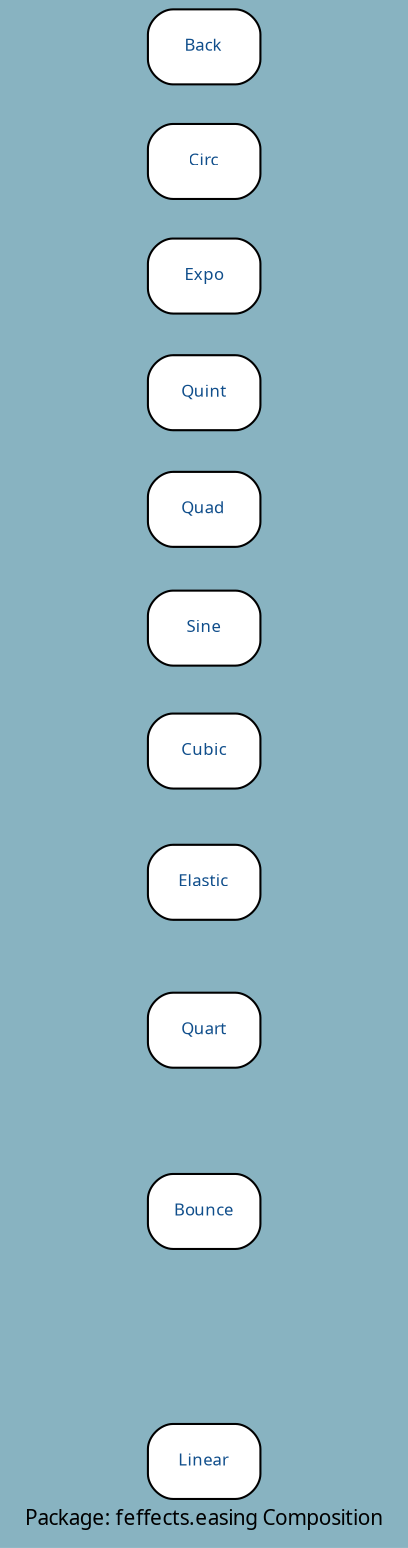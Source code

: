 digraph uml {
	graph [label="Package: feffects.easing Composition", ratio=compress, rankdir=LR, size="24,12", fontname=Sans, fontsize=10, bgcolor="#88B3C1", fontcolor=black];
	node [label="\N", fontname=Sans, fontsize=8, shape=record, color=black, fontcolor=black];
	edge [fontname=Sans, fontsize=8, minlen=3, color=black, fontcolor=black];
	graph [lp="97,10",
		bb="0,0,194,732"];
	"feffects.easing.Linear" [label="{Linear}", fontcolor="#104E8B", style="rounded,filled", fillcolor=white, URL="../types/feffects/easing/Linear.html", tooltip=Linear, portPos=Linear, pos="97,39", rects="70,21,124,57", width="0.75", height="0.50"];
	"feffects.easing.Bounce" [label="{Bounce}", fontcolor="#104E8B", style="rounded,filled", fillcolor=white, URL="../types/feffects/easing/Bounce.html", tooltip=Bounce, portPos=Bounce, pos="97,161", rects="70,143,124,179", width="0.75", height="0.50"];
	"feffects.easing.Quart" [label="{Quart}", fontcolor="#104E8B", style="rounded,filled", fillcolor=white, URL="../types/feffects/easing/Quart.html", tooltip=Quart, portPos=Quart, pos="97,249", rects="70,231,124,267", width="0.75", height="0.50"];
	"feffects.easing.Elastic" [label="{Elastic}", fontcolor="#104E8B", style="rounded,filled", fillcolor=white, URL="../types/feffects/easing/Elastic.html", tooltip=Elastic, portPos=Elastic, pos="97,320", rects="70,302,124,338", width="0.75", height="0.50"];
	"feffects.easing.Cubic" [label="{Cubic}", fontcolor="#104E8B", style="rounded,filled", fillcolor=white, URL="../types/feffects/easing/Cubic.html", tooltip=Cubic, portPos=Cubic, pos="97,382", rects="70,364,124,400", width="0.75", height="0.50"];
	"feffects.easing.Sine" [label="{Sine}", fontcolor="#104E8B", style="rounded,filled", fillcolor=white, URL="../types/feffects/easing/Sine.html", tooltip=Sine, portPos=Sine, pos="97,440", rects="70,422,124,458", width="0.75", height="0.50"];
	"feffects.easing.Quad" [label="{Quad}", fontcolor="#104E8B", style="rounded,filled", fillcolor=white, URL="../types/feffects/easing/Quad.html", tooltip=Quad, portPos=Quad, pos="97,496", rects="70,478,124,514", width="0.75", height="0.50"];
	"feffects.easing.Quint" [label="{Quint}", fontcolor="#104E8B", style="rounded,filled", fillcolor=white, URL="../types/feffects/easing/Quint.html", tooltip=Quint, portPos=Quint, pos="97,551", rects="70,533,124,569", width="0.75", height="0.50"];
	"feffects.easing.Expo" [label="{Expo}", fontcolor="#104E8B", style="rounded,filled", fillcolor=white, URL="../types/feffects/easing/Expo.html", tooltip=Expo, portPos=Expo, pos="97,606", rects="70,588,124,624", width="0.75", height="0.50"];
	"feffects.easing.Circ" [label="{Circ}", fontcolor="#104E8B", style="rounded,filled", fillcolor=white, URL="../types/feffects/easing/Circ.html", tooltip=Circ, portPos=Circ, pos="97,660", rects="70,642,124,678", width="0.75", height="0.50"];
	"feffects.easing.Back" [label="{Back}", fontcolor="#104E8B", style="rounded,filled", fillcolor=white, URL="../types/feffects/easing/Back.html", tooltip=Back, portPos=Back, pos="97,714", rects="70,696,124,732", width="0.75", height="0.50"];
}
